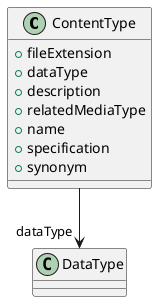 @startuml
class ContentType {
+fileExtension
+dataType
+description
+relatedMediaType
+name
+specification
+synonym

}
ContentType -d-> "dataType" DataType

@enduml